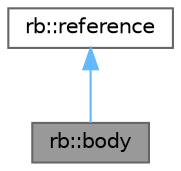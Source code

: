 digraph "rb::body"
{
 // LATEX_PDF_SIZE
  bgcolor="transparent";
  edge [fontname=Helvetica,fontsize=10,labelfontname=Helvetica,labelfontsize=10];
  node [fontname=Helvetica,fontsize=10,shape=box,height=0.2,width=0.4];
  Node1 [label="rb::body",height=0.2,width=0.4,color="gray40", fillcolor="grey60", style="filled", fontcolor="black",tooltip="Physics body."];
  Node2 -> Node1 [dir="back",color="steelblue1",style="solid"];
  Node2 [label="rb::reference",height=0.2,width=0.4,color="gray40", fillcolor="white", style="filled",URL="$classrb_1_1reference.html",tooltip="Base class for reference counting."];
}
